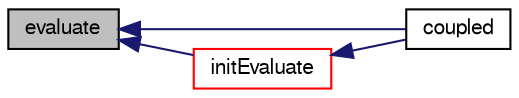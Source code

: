 digraph "evaluate"
{
  bgcolor="transparent";
  edge [fontname="FreeSans",fontsize="10",labelfontname="FreeSans",labelfontsize="10"];
  node [fontname="FreeSans",fontsize="10",shape=record];
  rankdir="LR";
  Node338 [label="evaluate",height=0.2,width=0.4,color="black", fillcolor="grey75", style="filled", fontcolor="black"];
  Node338 -> Node339 [dir="back",color="midnightblue",fontsize="10",style="solid",fontname="FreeSans"];
  Node339 [label="coupled",height=0.2,width=0.4,color="black",URL="$a22038.html#a39c01db0e66d00fe0621a0c7e5fc4ead",tooltip="Return true if running parallel. "];
  Node338 -> Node340 [dir="back",color="midnightblue",fontsize="10",style="solid",fontname="FreeSans"];
  Node340 [label="initEvaluate",height=0.2,width=0.4,color="red",URL="$a22038.html#a65e53e9af7fa5ef0659db31b6d0763b0",tooltip="Initialise the evaluation of the patch field. "];
  Node340 -> Node339 [dir="back",color="midnightblue",fontsize="10",style="solid",fontname="FreeSans"];
}
